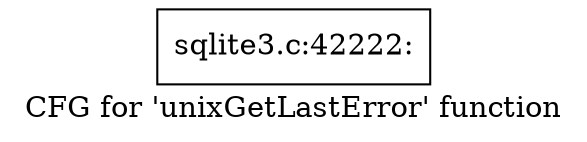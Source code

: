 digraph "CFG for 'unixGetLastError' function" {
	label="CFG for 'unixGetLastError' function";

	Node0x55c0f69abc00 [shape=record,label="{sqlite3.c:42222:}"];
}

